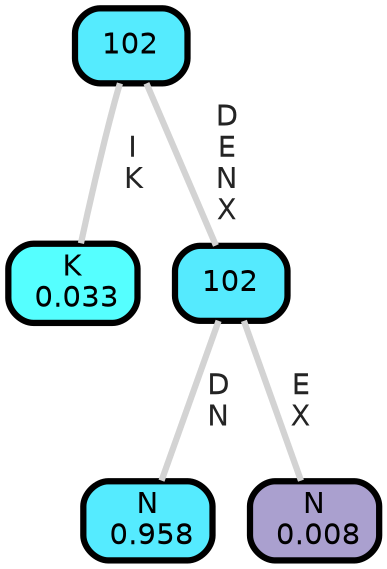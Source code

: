 graph Tree {
node [shape=box, style="filled, rounded",color="black",penwidth="3",fontcolor="black",                 fontname=helvetica] ;
graph [ranksep="0 equally", splines=straight,                 bgcolor=transparent, dpi=200] ;
edge [fontname=helvetica, fontweight=bold,fontcolor=grey14,color=lightgray] ;
0 [label="K
 0.033", fillcolor="#55ffff"] ;
1 [label="102", fillcolor="#55ebfe"] ;
2 [label="N
 0.958", fillcolor="#55ebff"] ;
3 [label="102", fillcolor="#55eafe"] ;
4 [label="N
 0.008", fillcolor="#aaa0cf"] ;
1 -- 0 [label=" I\n K",penwidth=3] ;
1 -- 3 [label=" D\n E\n N\n X",penwidth=3] ;
3 -- 2 [label=" D\n N",penwidth=3] ;
3 -- 4 [label=" E\n X",penwidth=3] ;
{rank = same;}}
